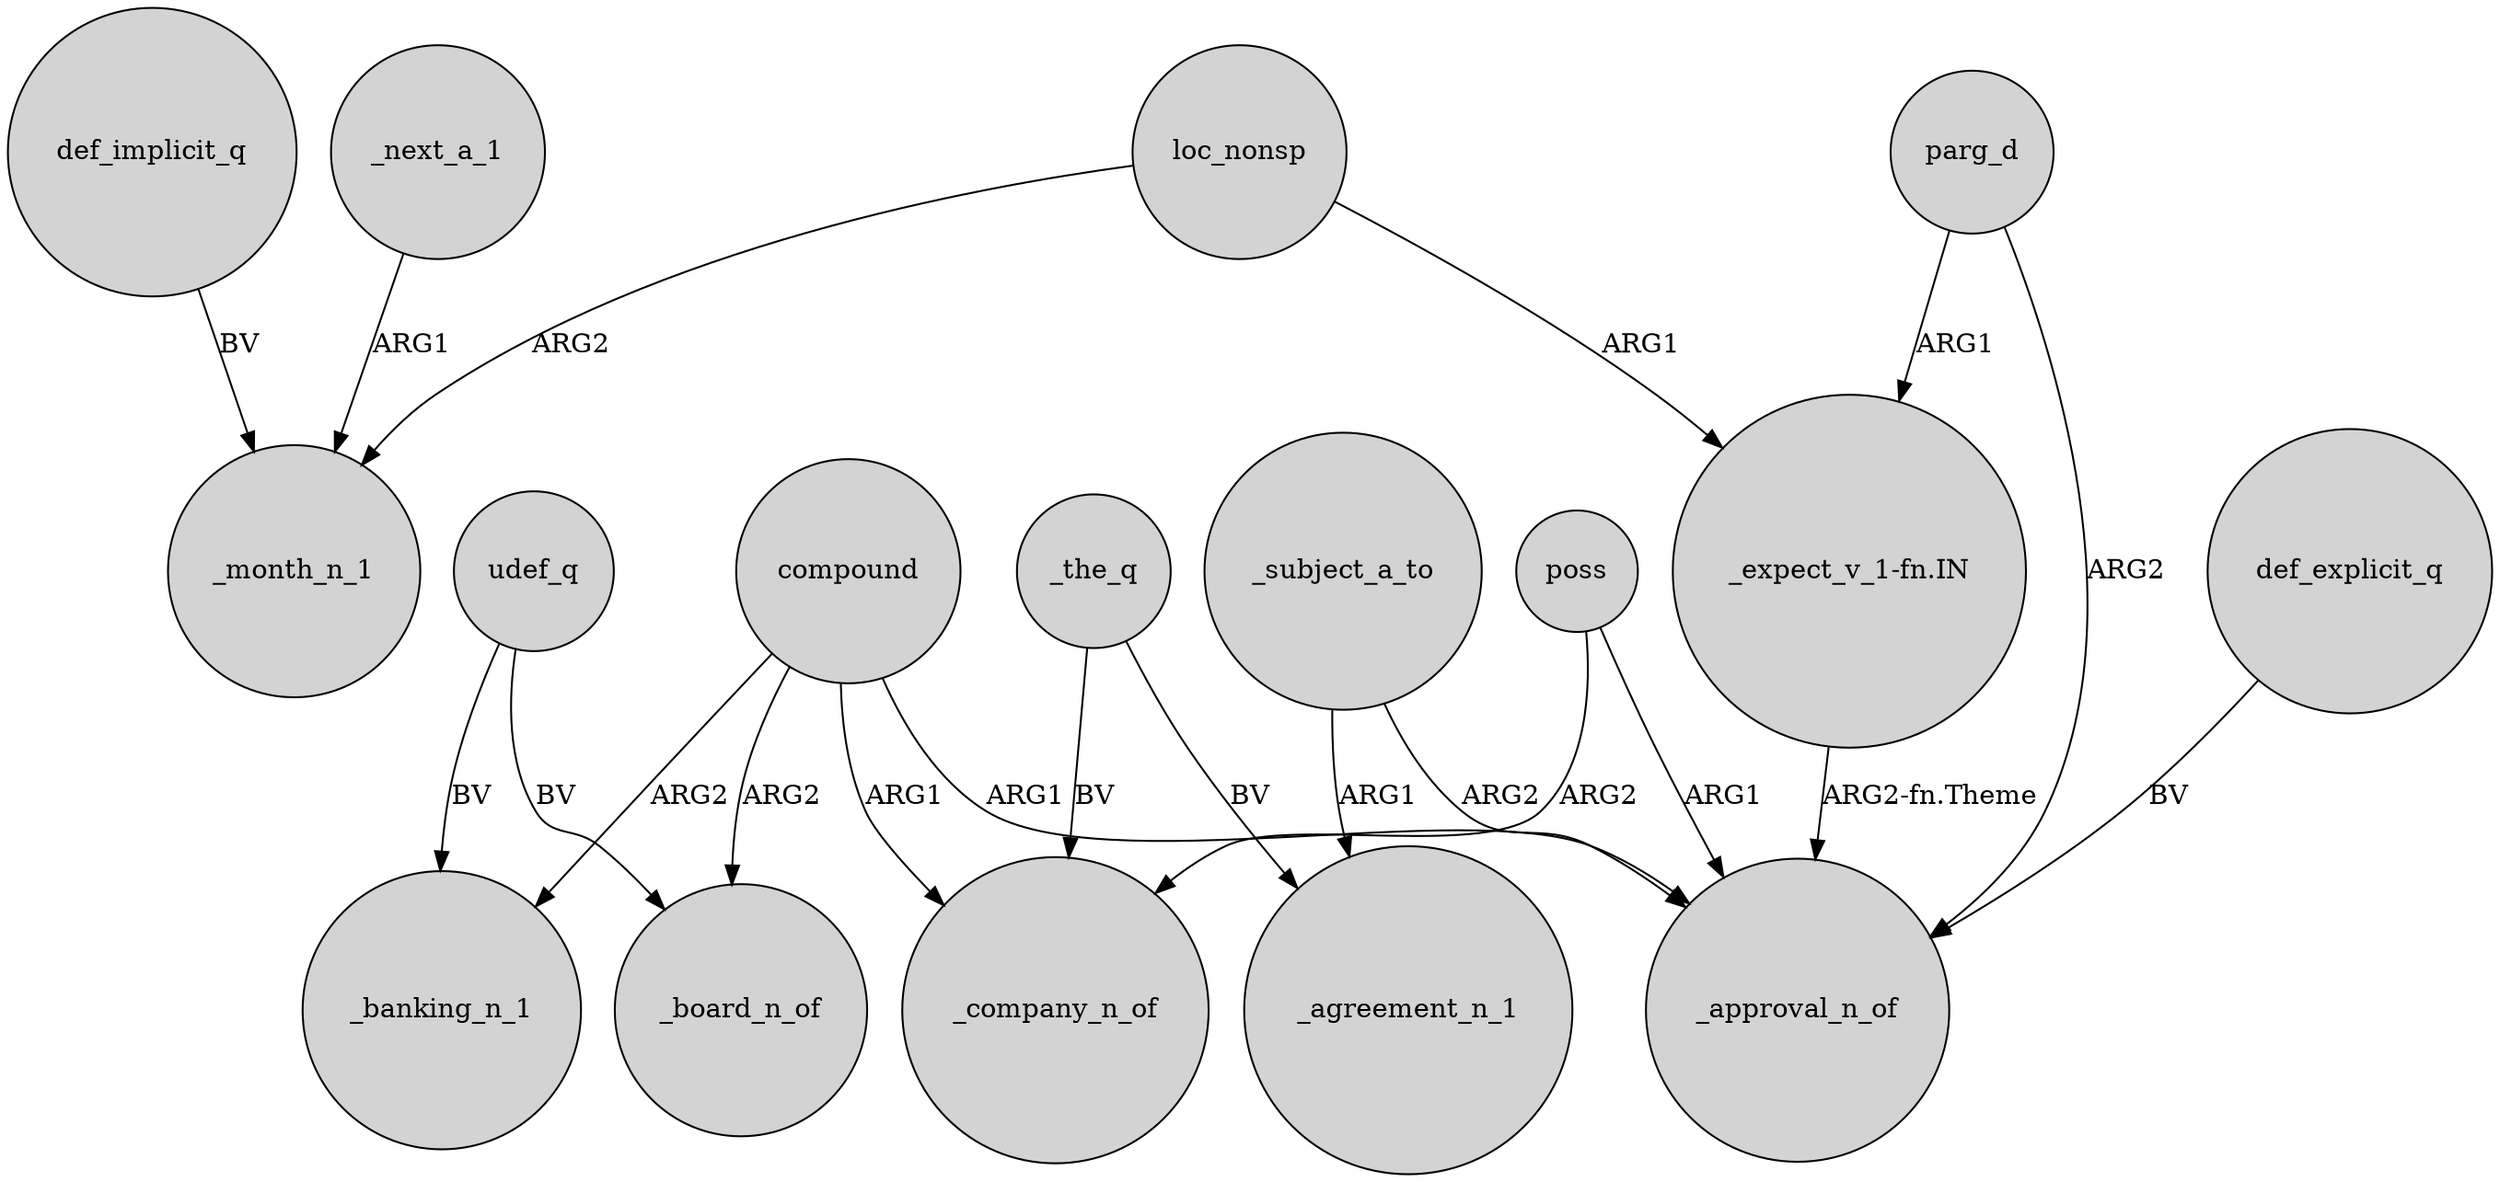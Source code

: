 digraph {
	node [shape=circle style=filled]
	def_implicit_q -> _month_n_1 [label=BV]
	udef_q -> _board_n_of [label=BV]
	compound -> _banking_n_1 [label=ARG2]
	_the_q -> _company_n_of [label=BV]
	loc_nonsp -> "_expect_v_1-fn.IN" [label=ARG1]
	compound -> _company_n_of [label=ARG1]
	_the_q -> _agreement_n_1 [label=BV]
	compound -> _approval_n_of [label=ARG1]
	_next_a_1 -> _month_n_1 [label=ARG1]
	parg_d -> "_expect_v_1-fn.IN" [label=ARG1]
	_subject_a_to -> _agreement_n_1 [label=ARG1]
	parg_d -> _approval_n_of [label=ARG2]
	_subject_a_to -> _approval_n_of [label=ARG2]
	compound -> _board_n_of [label=ARG2]
	def_explicit_q -> _approval_n_of [label=BV]
	poss -> _company_n_of [label=ARG2]
	loc_nonsp -> _month_n_1 [label=ARG2]
	udef_q -> _banking_n_1 [label=BV]
	"_expect_v_1-fn.IN" -> _approval_n_of [label="ARG2-fn.Theme"]
	poss -> _approval_n_of [label=ARG1]
}
